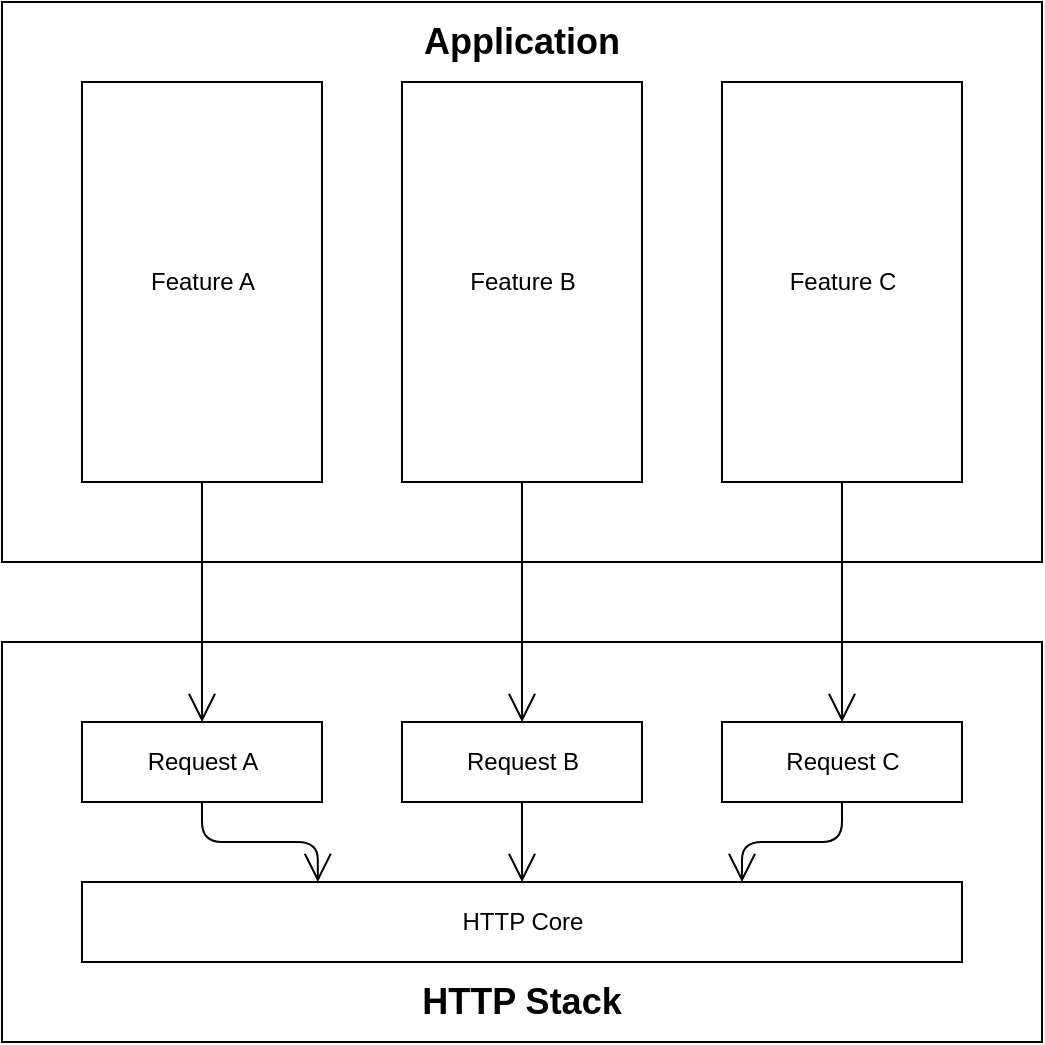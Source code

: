 <mxfile version="14.3.0" type="device"><diagram name="Page-1" id="b5b7bab2-c9e2-2cf4-8b2a-24fd1a2a6d21"><mxGraphModel dx="946" dy="564" grid="1" gridSize="10" guides="1" tooltips="1" connect="1" arrows="1" fold="1" page="1" pageScale="1" pageWidth="827" pageHeight="1169" background="#ffffff" math="0" shadow="0"><root><mxCell id="0"/><mxCell id="1" parent="0"/><mxCell id="R1Z5HEqBai6htaA4p232-10" value="" style="rounded=0;whiteSpace=wrap;html=1;" vertex="1" parent="1"><mxGeometry x="40" y="40" width="520" height="280" as="geometry"/></mxCell><mxCell id="R1Z5HEqBai6htaA4p232-6" value="" style="rounded=0;whiteSpace=wrap;html=1;" vertex="1" parent="1"><mxGeometry x="40" y="360" width="520" height="200" as="geometry"/></mxCell><mxCell id="R1Z5HEqBai6htaA4p232-2" value="Request A" style="html=1;" vertex="1" parent="1"><mxGeometry x="80" y="400" width="120" height="40" as="geometry"/></mxCell><mxCell id="R1Z5HEqBai6htaA4p232-3" value="Request B" style="html=1;" vertex="1" parent="1"><mxGeometry x="240" y="400" width="120" height="40" as="geometry"/></mxCell><mxCell id="R1Z5HEqBai6htaA4p232-4" value="Request C" style="html=1;" vertex="1" parent="1"><mxGeometry x="400" y="400" width="120" height="40" as="geometry"/></mxCell><mxCell id="R1Z5HEqBai6htaA4p232-5" value="HTTP Core" style="html=1;" vertex="1" parent="1"><mxGeometry x="80" y="480" width="440" height="40" as="geometry"/></mxCell><mxCell id="R1Z5HEqBai6htaA4p232-7" value="Feature A" style="html=1;" vertex="1" parent="1"><mxGeometry x="80" y="80" width="120" height="200" as="geometry"/></mxCell><mxCell id="R1Z5HEqBai6htaA4p232-8" value="Feature B" style="html=1;" vertex="1" parent="1"><mxGeometry x="240" y="80" width="120" height="200" as="geometry"/></mxCell><mxCell id="R1Z5HEqBai6htaA4p232-9" value="Feature C" style="html=1;" vertex="1" parent="1"><mxGeometry x="400" y="80" width="120" height="200" as="geometry"/></mxCell><mxCell id="R1Z5HEqBai6htaA4p232-11" value="" style="endArrow=open;endFill=1;endSize=12;html=1;exitX=0.5;exitY=1;exitDx=0;exitDy=0;entryX=0.5;entryY=0;entryDx=0;entryDy=0;" edge="1" parent="1" source="R1Z5HEqBai6htaA4p232-7" target="R1Z5HEqBai6htaA4p232-2"><mxGeometry width="160" relative="1" as="geometry"><mxPoint x="640" y="160" as="sourcePoint"/><mxPoint x="800" y="160" as="targetPoint"/></mxGeometry></mxCell><mxCell id="R1Z5HEqBai6htaA4p232-12" value="" style="endArrow=open;endFill=1;endSize=12;html=1;exitX=0.5;exitY=1;exitDx=0;exitDy=0;entryX=0.5;entryY=0;entryDx=0;entryDy=0;" edge="1" parent="1" source="R1Z5HEqBai6htaA4p232-8" target="R1Z5HEqBai6htaA4p232-3"><mxGeometry width="160" relative="1" as="geometry"><mxPoint x="590" y="340" as="sourcePoint"/><mxPoint x="750" y="340" as="targetPoint"/></mxGeometry></mxCell><mxCell id="R1Z5HEqBai6htaA4p232-13" value="" style="endArrow=open;endFill=1;endSize=12;html=1;exitX=0.5;exitY=1;exitDx=0;exitDy=0;entryX=0.5;entryY=0;entryDx=0;entryDy=0;" edge="1" parent="1" source="R1Z5HEqBai6htaA4p232-9" target="R1Z5HEqBai6htaA4p232-4"><mxGeometry width="160" relative="1" as="geometry"><mxPoint x="610" y="340" as="sourcePoint"/><mxPoint x="770" y="340" as="targetPoint"/></mxGeometry></mxCell><mxCell id="R1Z5HEqBai6htaA4p232-14" value="Application" style="text;html=1;strokeColor=none;fillColor=none;align=center;verticalAlign=middle;whiteSpace=wrap;rounded=0;autosize=1;fontStyle=1;fontSize=18;" vertex="1" parent="1"><mxGeometry x="245" y="45" width="110" height="30" as="geometry"/></mxCell><mxCell id="R1Z5HEqBai6htaA4p232-15" value="HTTP Stack" style="text;html=1;strokeColor=none;fillColor=none;align=center;verticalAlign=middle;whiteSpace=wrap;rounded=0;autosize=1;fontStyle=1;fontSize=18;" vertex="1" parent="1"><mxGeometry x="240" y="525" width="120" height="30" as="geometry"/></mxCell><mxCell id="R1Z5HEqBai6htaA4p232-16" value="" style="endArrow=open;endFill=1;endSize=12;html=1;fontSize=18;exitX=0.5;exitY=1;exitDx=0;exitDy=0;entryX=0.268;entryY=0;entryDx=0;entryDy=0;entryPerimeter=0;edgeStyle=orthogonalEdgeStyle;" edge="1" parent="1" source="R1Z5HEqBai6htaA4p232-2" target="R1Z5HEqBai6htaA4p232-5"><mxGeometry width="160" relative="1" as="geometry"><mxPoint x="120" y="630" as="sourcePoint"/><mxPoint x="280" y="630" as="targetPoint"/></mxGeometry></mxCell><mxCell id="R1Z5HEqBai6htaA4p232-17" value="" style="endArrow=open;endFill=1;endSize=12;html=1;fontSize=18;exitX=0.5;exitY=1;exitDx=0;exitDy=0;entryX=0.5;entryY=0;entryDx=0;entryDy=0;" edge="1" parent="1" source="R1Z5HEqBai6htaA4p232-3" target="R1Z5HEqBai6htaA4p232-5"><mxGeometry width="160" relative="1" as="geometry"><mxPoint x="430" y="660" as="sourcePoint"/><mxPoint x="590" y="660" as="targetPoint"/></mxGeometry></mxCell><mxCell id="R1Z5HEqBai6htaA4p232-18" value="" style="endArrow=open;endFill=1;endSize=12;html=1;fontSize=18;exitX=0.5;exitY=1;exitDx=0;exitDy=0;entryX=0.75;entryY=0;entryDx=0;entryDy=0;edgeStyle=orthogonalEdgeStyle;" edge="1" parent="1" source="R1Z5HEqBai6htaA4p232-4" target="R1Z5HEqBai6htaA4p232-5"><mxGeometry width="160" relative="1" as="geometry"><mxPoint x="500" y="620" as="sourcePoint"/><mxPoint x="660" y="620" as="targetPoint"/></mxGeometry></mxCell></root></mxGraphModel></diagram></mxfile>